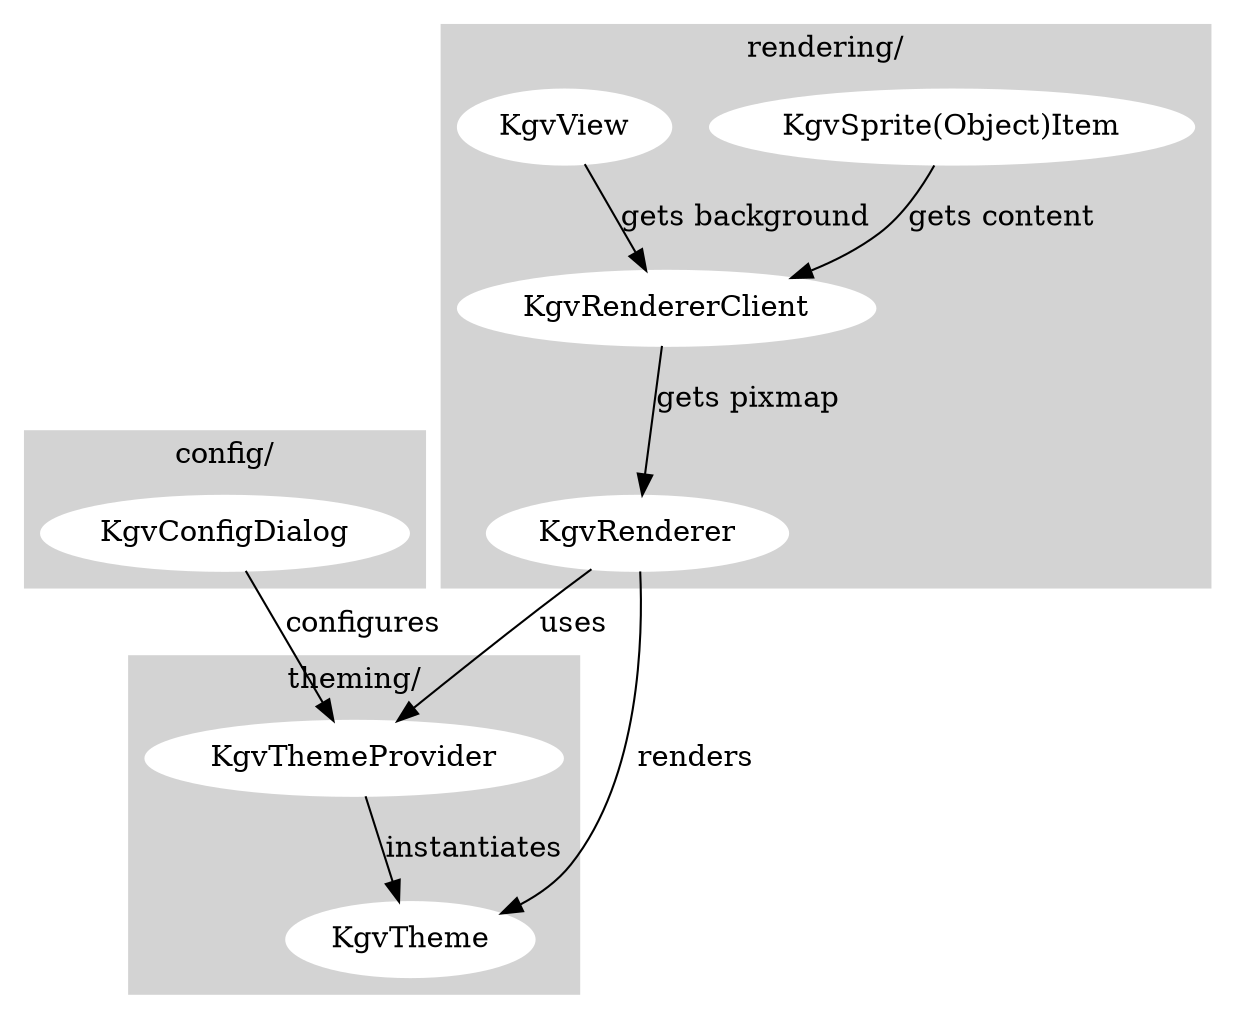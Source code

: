 digraph G {
	subgraph cluster0 {
		node [style=filled,color=white];
		style=filled;
		color=lightgrey;
		label="config/";

		KgvConfigDialog;
	}

	subgraph cluster1 {
		node [style=filled,color=white];
		style=filled;
		color=lightgrey;
		label="theming/";

		KgvThemeProvider -> KgvTheme [label="instantiates"];
	}

	subgraph cluster2 {
		node [style=filled,color=white];
		style=filled;
		color=lightgrey;
		label="rendering/";

		KgvRendererClient -> KgvRenderer [label="gets pixmap"];
		KgvSpriteItem [label="KgvSprite(Object)Item"];
		KgvSpriteItem -> KgvRendererClient [label="gets content"];
		KgvView -> KgvRendererClient [label="gets background"];
	}

	KgvConfigDialog -> KgvThemeProvider [label="configures"];
	KgvRenderer -> KgvThemeProvider [label="uses"];
	KgvRenderer -> KgvTheme [label="renders"];
}
